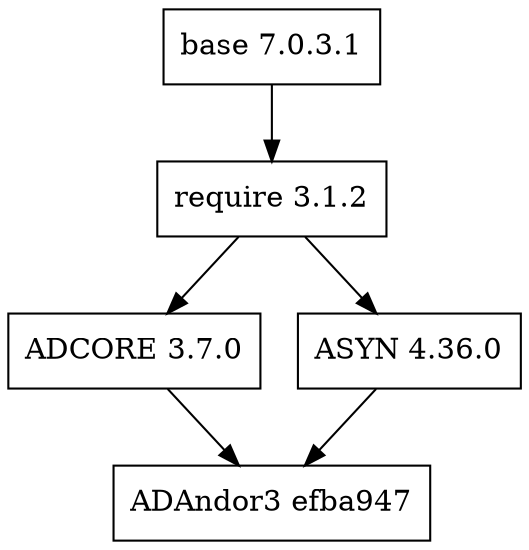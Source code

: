 digraph ADAndor3 {
node [shape=record];
base [label="base 7.0.3.1"]
require [label="require 3.1.2"]
ADCORE [label="ADCORE 3.7.0"]
ASYN [label="ASYN 4.36.0"]
ADAndor3 [label="ADAndor3 efba947"]
base -> require -> { ADCORE,ASYN } ->  {  ADAndor3  } 
} 

